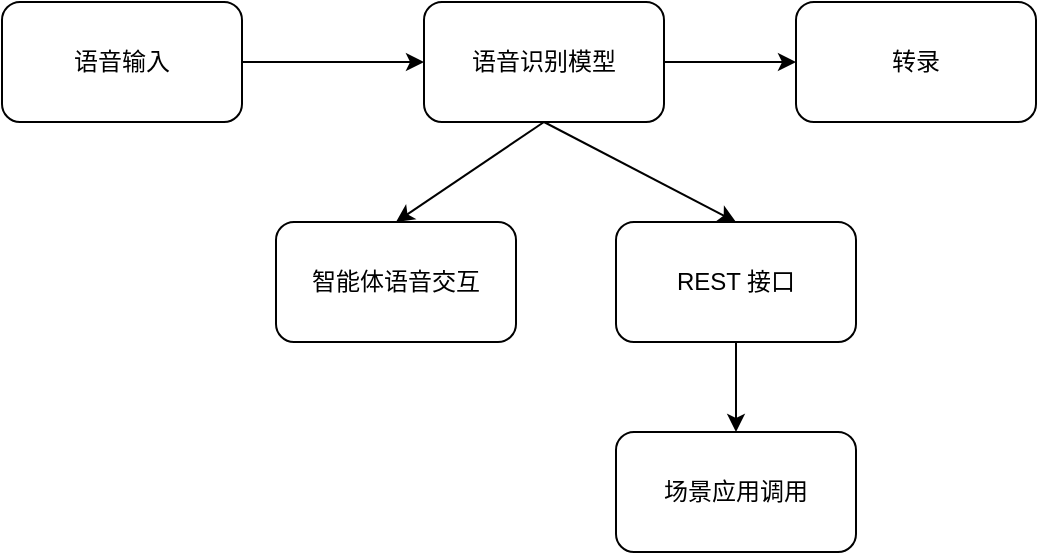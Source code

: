 <mxfile version="26.1.1">
  <diagram name="第 1 页" id="Zx6_x2moFjz3ZWwceckX">
    <mxGraphModel dx="954" dy="537" grid="1" gridSize="10" guides="1" tooltips="1" connect="1" arrows="1" fold="1" page="1" pageScale="1" pageWidth="827" pageHeight="1169" math="0" shadow="0">
      <root>
        <mxCell id="0" />
        <mxCell id="1" parent="0" />
        <mxCell id="FHxHBpFmRqLdyVSmZMeN-1" value="语音识别模型" style="rounded=1;whiteSpace=wrap;html=1;" vertex="1" parent="1">
          <mxGeometry x="294" y="130" width="120" height="60" as="geometry" />
        </mxCell>
        <mxCell id="FHxHBpFmRqLdyVSmZMeN-2" value="语音输入" style="rounded=1;whiteSpace=wrap;html=1;" vertex="1" parent="1">
          <mxGeometry x="83" y="130" width="120" height="60" as="geometry" />
        </mxCell>
        <mxCell id="FHxHBpFmRqLdyVSmZMeN-3" value="" style="endArrow=classic;html=1;rounded=0;exitX=1;exitY=0.5;exitDx=0;exitDy=0;entryX=0;entryY=0.5;entryDx=0;entryDy=0;" edge="1" parent="1" source="FHxHBpFmRqLdyVSmZMeN-2" target="FHxHBpFmRqLdyVSmZMeN-1">
          <mxGeometry width="50" height="50" relative="1" as="geometry">
            <mxPoint x="390" y="360" as="sourcePoint" />
            <mxPoint x="440" y="310" as="targetPoint" />
          </mxGeometry>
        </mxCell>
        <mxCell id="FHxHBpFmRqLdyVSmZMeN-4" value="转录" style="rounded=1;whiteSpace=wrap;html=1;" vertex="1" parent="1">
          <mxGeometry x="480" y="130" width="120" height="60" as="geometry" />
        </mxCell>
        <mxCell id="FHxHBpFmRqLdyVSmZMeN-5" value="" style="endArrow=classic;html=1;rounded=0;exitX=1;exitY=0.5;exitDx=0;exitDy=0;entryX=0;entryY=0.5;entryDx=0;entryDy=0;" edge="1" parent="1" source="FHxHBpFmRqLdyVSmZMeN-1" target="FHxHBpFmRqLdyVSmZMeN-4">
          <mxGeometry width="50" height="50" relative="1" as="geometry">
            <mxPoint x="202" y="170" as="sourcePoint" />
            <mxPoint x="290" y="170" as="targetPoint" />
          </mxGeometry>
        </mxCell>
        <mxCell id="FHxHBpFmRqLdyVSmZMeN-6" value="" style="endArrow=classic;html=1;rounded=0;exitX=0.5;exitY=1;exitDx=0;exitDy=0;entryX=0.5;entryY=0;entryDx=0;entryDy=0;" edge="1" parent="1" source="FHxHBpFmRqLdyVSmZMeN-1" target="FHxHBpFmRqLdyVSmZMeN-7">
          <mxGeometry width="50" height="50" relative="1" as="geometry">
            <mxPoint x="390" y="360" as="sourcePoint" />
            <mxPoint x="340" y="260" as="targetPoint" />
          </mxGeometry>
        </mxCell>
        <mxCell id="FHxHBpFmRqLdyVSmZMeN-7" value="智能体语音交互" style="rounded=1;whiteSpace=wrap;html=1;" vertex="1" parent="1">
          <mxGeometry x="220" y="240" width="120" height="60" as="geometry" />
        </mxCell>
        <mxCell id="FHxHBpFmRqLdyVSmZMeN-10" value="REST 接口" style="rounded=1;whiteSpace=wrap;html=1;" vertex="1" parent="1">
          <mxGeometry x="390" y="240" width="120" height="60" as="geometry" />
        </mxCell>
        <mxCell id="FHxHBpFmRqLdyVSmZMeN-11" value="" style="endArrow=classic;html=1;rounded=0;exitX=0.5;exitY=1;exitDx=0;exitDy=0;entryX=0.5;entryY=0;entryDx=0;entryDy=0;" edge="1" parent="1" source="FHxHBpFmRqLdyVSmZMeN-1" target="FHxHBpFmRqLdyVSmZMeN-10">
          <mxGeometry width="50" height="50" relative="1" as="geometry">
            <mxPoint x="390" y="360" as="sourcePoint" />
            <mxPoint x="440" y="310" as="targetPoint" />
          </mxGeometry>
        </mxCell>
        <mxCell id="FHxHBpFmRqLdyVSmZMeN-12" value="场景应用调用" style="rounded=1;whiteSpace=wrap;html=1;" vertex="1" parent="1">
          <mxGeometry x="390" y="345" width="120" height="60" as="geometry" />
        </mxCell>
        <mxCell id="FHxHBpFmRqLdyVSmZMeN-13" value="" style="endArrow=classic;html=1;rounded=0;entryX=0.5;entryY=0;entryDx=0;entryDy=0;exitX=0.5;exitY=1;exitDx=0;exitDy=0;" edge="1" parent="1" source="FHxHBpFmRqLdyVSmZMeN-10" target="FHxHBpFmRqLdyVSmZMeN-12">
          <mxGeometry width="50" height="50" relative="1" as="geometry">
            <mxPoint x="340" y="345" as="sourcePoint" />
            <mxPoint x="390" y="295" as="targetPoint" />
          </mxGeometry>
        </mxCell>
      </root>
    </mxGraphModel>
  </diagram>
</mxfile>

